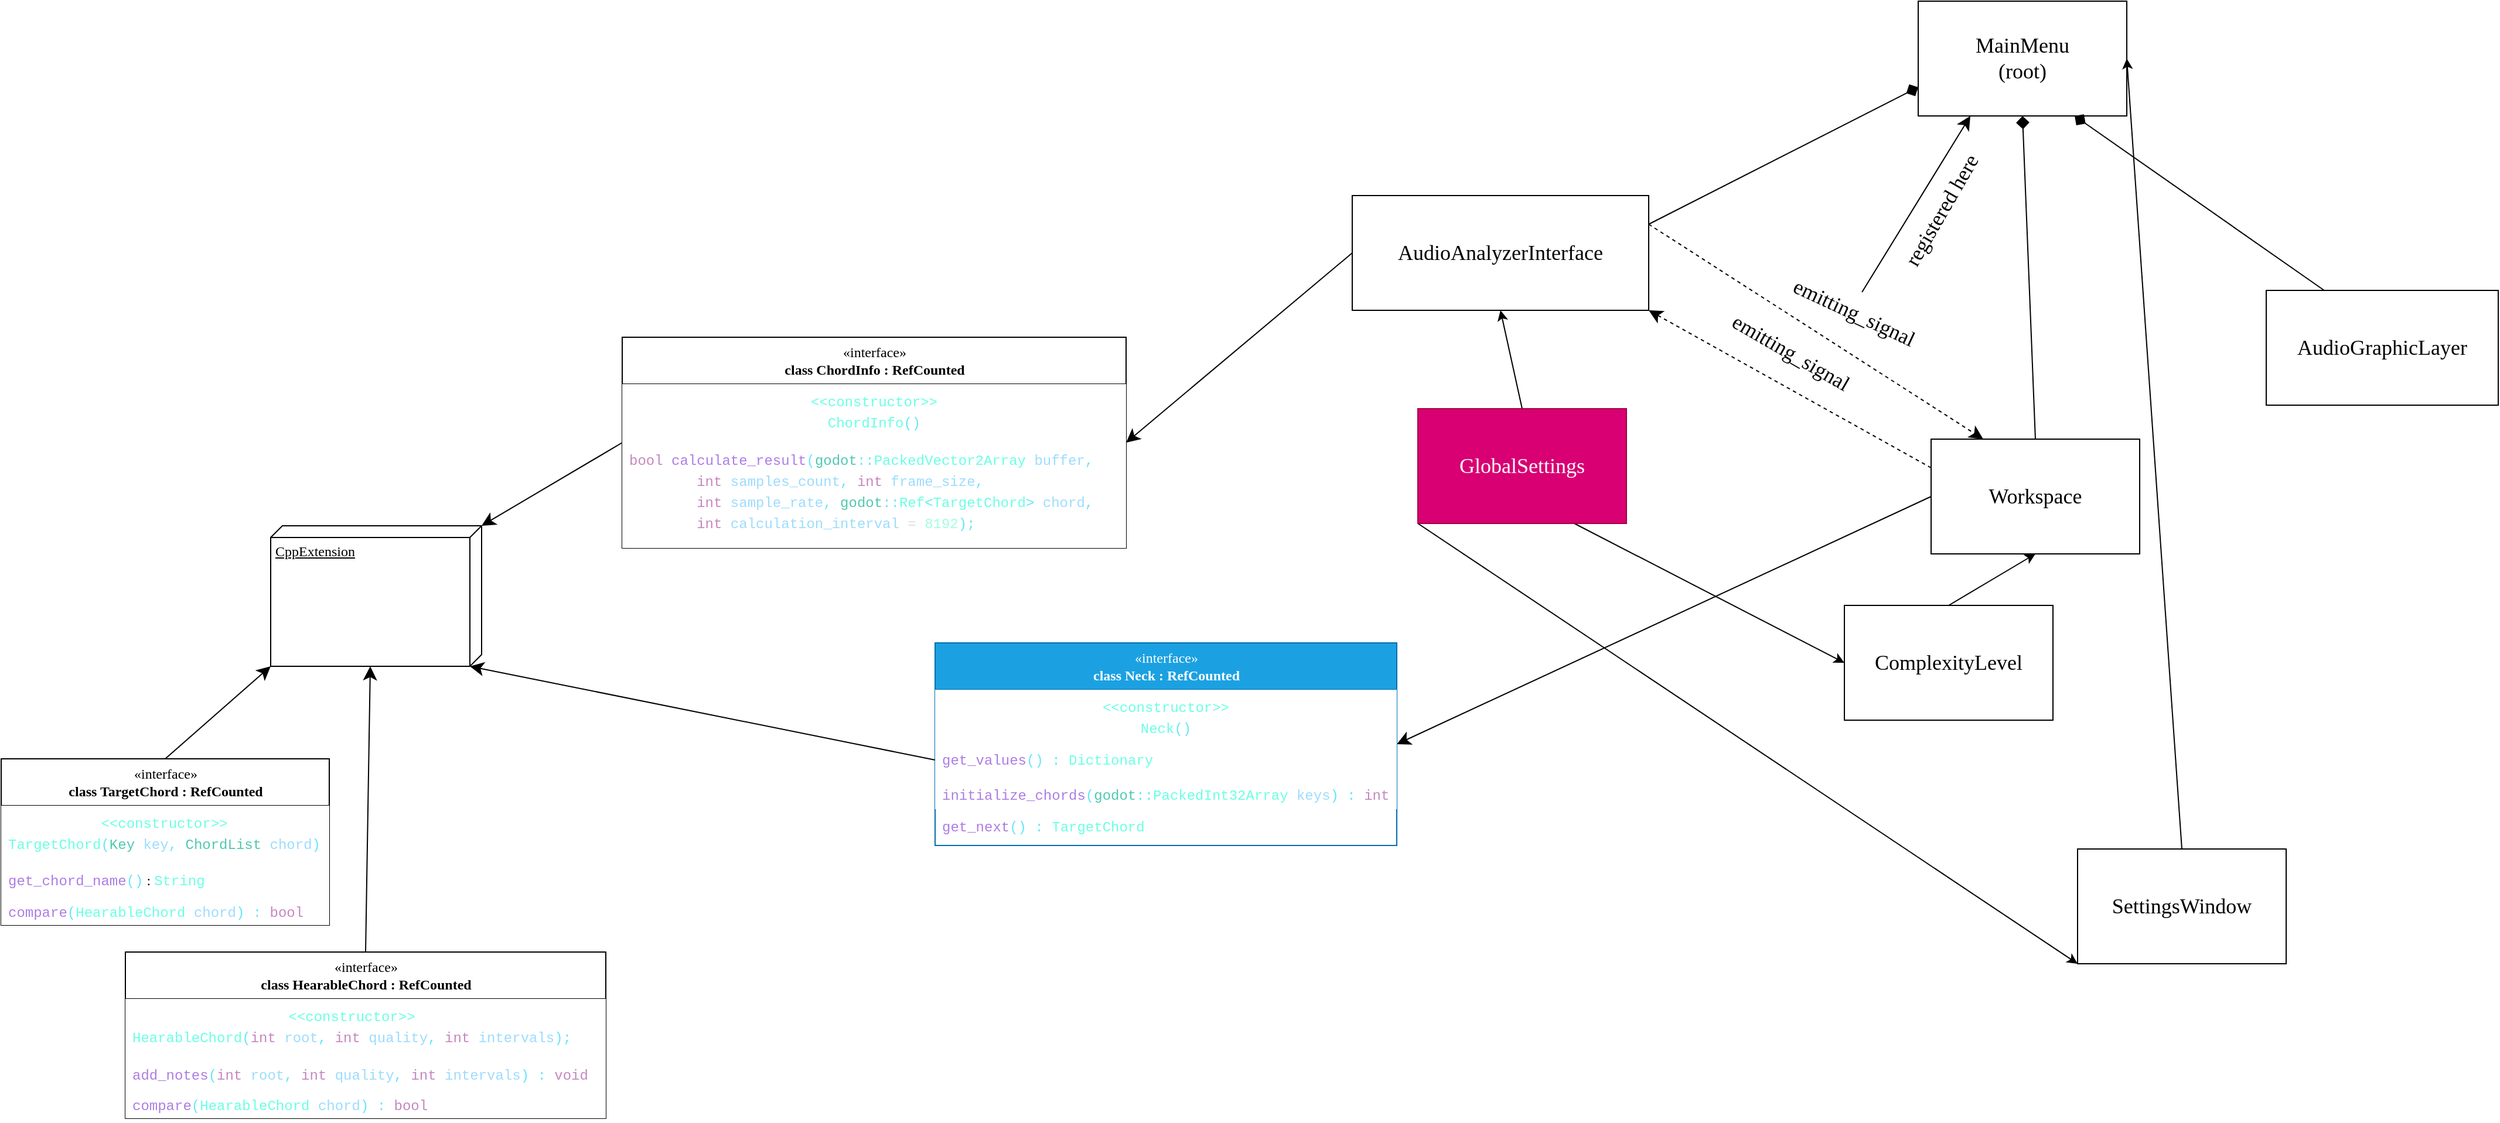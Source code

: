 <mxfile>
    <diagram id="1WU1DViDdpHLbGFzViwP" name="Page-1">
        <mxGraphModel dx="2104" dy="1174" grid="0" gridSize="10" guides="1" tooltips="1" connect="1" arrows="1" fold="1" page="0" pageScale="1" pageWidth="827" pageHeight="1169" math="0" shadow="0">
            <root>
                <mxCell id="0"/>
                <mxCell id="1" parent="0"/>
                <mxCell id="17" value="CppExtension" style="verticalAlign=top;align=left;spacingTop=8;spacingLeft=2;spacingRight=12;shape=cube;size=10;direction=south;fontStyle=4;html=1;rounded=0;labelBorderColor=none;fontFamily=JetBrains Mono;strokeColor=default;gradientColor=none;" parent="1" vertex="1">
                    <mxGeometry x="-343" y="256" width="180" height="120" as="geometry"/>
                </mxCell>
                <mxCell id="96" style="edgeStyle=none;html=1;exitX=0.5;exitY=0;exitDx=0;exitDy=0;entryX=1;entryY=1;entryDx=0;entryDy=0;entryPerimeter=0;fontFamily=JetBrains Mono;fontSize=18;startArrow=none;startFill=0;endArrow=classic;endFill=1;startSize=9;endSize=9;strokeWidth=1;" parent="1" source="29" target="17" edge="1">
                    <mxGeometry relative="1" as="geometry"/>
                </mxCell>
                <mxCell id="29" value="«interface»&lt;br&gt;&lt;b&gt;class TargetChord&lt;/b&gt;&lt;b&gt;&amp;nbsp;: RefCounted&lt;/b&gt;" style="swimlane;fontStyle=0;childLayout=stackLayout;horizontal=1;startSize=40;fillColor=default;horizontalStack=0;resizeParent=1;resizeParentMax=0;resizeLast=0;collapsible=0;marginBottom=0;labelBackgroundColor=none;labelBorderColor=none;comic=0;fontFamily=JetBrains Mono;fontSize=12;html=1;" parent="1" vertex="1">
                    <mxGeometry x="-573" y="455" width="280" height="142" as="geometry">
                        <mxRectangle x="90" y="520" width="100" height="26" as="alternateBounds"/>
                    </mxGeometry>
                </mxCell>
                <mxCell id="32" value="&lt;div style=&quot;text-align: center ; color: rgb(212 , 212 , 212) ; font-family: &amp;#34;jetbrains mono&amp;#34; , &amp;#34;menlo&amp;#34; , &amp;#34;monaco&amp;#34; , &amp;#34;courier new&amp;#34; , monospace ; line-height: 18px&quot;&gt;&lt;span style=&quot;color: #6affe4&quot;&gt;&amp;lt;&amp;lt;constructor&amp;gt;&amp;gt;&lt;/span&gt;&lt;/div&gt;&lt;div style=&quot;color: rgb(212 , 212 , 212) ; font-family: &amp;#34;jetbrains mono&amp;#34; , &amp;#34;menlo&amp;#34; , &amp;#34;monaco&amp;#34; , &amp;#34;courier new&amp;#34; , monospace ; line-height: 18px&quot;&gt;&lt;span style=&quot;color: #6affe4&quot;&gt;TargetChord&lt;/span&gt;&lt;span style=&quot;color: #66e6fa&quot;&gt;(&lt;/span&gt;&lt;span style=&quot;color: #4ec9b0&quot;&gt;Key&lt;/span&gt;&lt;span style=&quot;color: #66e6fa&quot;&gt; &lt;/span&gt;&lt;span style=&quot;color: #9cdcfe&quot;&gt;key&lt;/span&gt;&lt;span style=&quot;color: #66e6fa&quot;&gt;, &lt;/span&gt;&lt;span style=&quot;color: #4ec9b0&quot;&gt;ChordList&lt;/span&gt;&lt;span style=&quot;color: #66e6fa&quot;&gt; &lt;/span&gt;&lt;span style=&quot;color: #9cdcfe&quot;&gt;chord&lt;/span&gt;&lt;span style=&quot;color: #66e6fa&quot;&gt;)&lt;/span&gt;&lt;/div&gt;" style="text;strokeColor=none;fillColor=default;align=left;verticalAlign=top;spacingLeft=4;spacingRight=4;overflow=hidden;rotatable=0;points=[[0,0.5],[1,0.5]];portConstraint=eastwest;labelBackgroundColor=none;labelBorderColor=none;comic=0;fontFamily=JetBrains Mono;fontSize=12;html=1;" parent="29" vertex="1">
                    <mxGeometry y="40" width="280" height="50" as="geometry"/>
                </mxCell>
                <mxCell id="30" value="&lt;span style=&quot;font-family: &amp;#34;jetbrains mono&amp;#34; , &amp;#34;menlo&amp;#34; , &amp;#34;monaco&amp;#34; , &amp;#34;courier new&amp;#34; , monospace ; color: rgb(173 , 125 , 228)&quot;&gt;get_chord_name&lt;/span&gt;&lt;span style=&quot;font-family: &amp;#34;jetbrains mono&amp;#34; , &amp;#34;menlo&amp;#34; , &amp;#34;monaco&amp;#34; , &amp;#34;courier new&amp;#34; , monospace ; color: rgb(102 , 230 , 250)&quot;&gt;()&lt;/span&gt;&amp;nbsp;:&amp;nbsp;&lt;span style=&quot;color: rgb(106 , 255 , 228) ; font-family: &amp;#34;jetbrains mono&amp;#34; , &amp;#34;menlo&amp;#34; , &amp;#34;monaco&amp;#34; , &amp;#34;courier new&amp;#34; , monospace&quot;&gt;String&lt;/span&gt;" style="text;strokeColor=none;fillColor=default;align=left;verticalAlign=top;spacingLeft=4;spacingRight=4;overflow=hidden;rotatable=0;points=[[0,0.5],[1,0.5]];portConstraint=eastwest;labelBackgroundColor=none;labelBorderColor=none;comic=0;fontFamily=JetBrains Mono;fontSize=12;html=1;" parent="29" vertex="1">
                    <mxGeometry y="90" width="280" height="26" as="geometry"/>
                </mxCell>
                <mxCell id="31" value="&lt;div style=&quot;color: rgb(212 , 212 , 212) ; font-family: &amp;#34;jetbrains mono&amp;#34; , &amp;#34;menlo&amp;#34; , &amp;#34;monaco&amp;#34; , &amp;#34;courier new&amp;#34; , monospace ; line-height: 18px&quot;&gt;&lt;span style=&quot;color: #ad7de4&quot;&gt;compare&lt;/span&gt;&lt;span style=&quot;color: #66e6fa&quot;&gt;(&lt;/span&gt;&lt;span style=&quot;color: #6affe4&quot;&gt;HearableChord&lt;/span&gt;&lt;span style=&quot;color: #66e6fa&quot;&gt; &lt;/span&gt;&lt;span style=&quot;color: #9cdcfe&quot;&gt;chord&lt;/span&gt;&lt;span style=&quot;color: #66e6fa&quot;&gt;) :&amp;nbsp;&lt;/span&gt;&lt;span style=&quot;color: rgb(197 , 134 , 192) ; font-family: &amp;#34;jetbrains mono&amp;#34; , &amp;#34;menlo&amp;#34; , &amp;#34;monaco&amp;#34; , &amp;#34;courier new&amp;#34; , monospace&quot;&gt;bool&lt;/span&gt;&lt;/div&gt;" style="text;strokeColor=none;fillColor=default;align=left;verticalAlign=top;spacingLeft=4;spacingRight=4;overflow=hidden;rotatable=0;points=[[0,0.5],[1,0.5]];portConstraint=eastwest;labelBackgroundColor=none;labelBorderColor=none;comic=0;fontFamily=JetBrains Mono;fontSize=12;html=1;" parent="29" vertex="1">
                    <mxGeometry y="116" width="280" height="26" as="geometry"/>
                </mxCell>
                <mxCell id="97" style="edgeStyle=none;html=1;exitX=0.5;exitY=0;exitDx=0;exitDy=0;entryX=0;entryY=0;entryDx=120.0;entryDy=95;entryPerimeter=0;fontFamily=JetBrains Mono;fontSize=18;startArrow=none;startFill=0;endArrow=classic;endFill=1;startSize=9;endSize=9;strokeWidth=1;" parent="1" source="33" target="17" edge="1">
                    <mxGeometry relative="1" as="geometry"/>
                </mxCell>
                <mxCell id="33" value="«interface»&lt;br&gt;&lt;b&gt;class HearableChord&lt;/b&gt;&lt;b&gt;&amp;nbsp;: RefCounted&lt;/b&gt;" style="swimlane;fontStyle=0;childLayout=stackLayout;horizontal=1;startSize=40;fillColor=default;horizontalStack=0;resizeParent=1;resizeParentMax=0;resizeLast=0;collapsible=0;marginBottom=0;labelBackgroundColor=none;labelBorderColor=none;comic=0;fontFamily=JetBrains Mono;fontSize=12;html=1;" parent="1" vertex="1">
                    <mxGeometry x="-467" y="620" width="410" height="142" as="geometry">
                        <mxRectangle x="90" y="520" width="100" height="26" as="alternateBounds"/>
                    </mxGeometry>
                </mxCell>
                <mxCell id="34" value="&lt;div style=&quot;text-align: center ; color: rgb(212 , 212 , 212) ; font-family: &amp;#34;jetbrains mono&amp;#34; , &amp;#34;menlo&amp;#34; , &amp;#34;monaco&amp;#34; , &amp;#34;courier new&amp;#34; , monospace ; line-height: 18px&quot;&gt;&lt;span style=&quot;color: #6affe4&quot;&gt;&amp;lt;&amp;lt;constructor&amp;gt;&amp;gt;&lt;/span&gt;&lt;/div&gt;&lt;div style=&quot;color: rgb(212 , 212 , 212) ; font-family: &amp;#34;jetbrains mono&amp;#34; , &amp;#34;menlo&amp;#34; , &amp;#34;monaco&amp;#34; , &amp;#34;courier new&amp;#34; , monospace ; line-height: 18px&quot;&gt;&lt;div style=&quot;font-family: &amp;#34;jetbrains mono&amp;#34; , &amp;#34;menlo&amp;#34; , &amp;#34;monaco&amp;#34; , &amp;#34;courier new&amp;#34; , monospace ; line-height: 18px&quot;&gt;&lt;span style=&quot;color: #6affe4&quot;&gt;HearableChord&lt;/span&gt;&lt;span style=&quot;color: #66e6fa&quot;&gt;(&lt;/span&gt;&lt;span style=&quot;color: #c586c0&quot;&gt;int&lt;/span&gt;&lt;span style=&quot;color: #66e6fa&quot;&gt; &lt;/span&gt;&lt;span style=&quot;color: #9cdcfe&quot;&gt;root&lt;/span&gt;&lt;span style=&quot;color: #66e6fa&quot;&gt;, &lt;/span&gt;&lt;span style=&quot;color: #c586c0&quot;&gt;int&lt;/span&gt;&lt;span style=&quot;color: #66e6fa&quot;&gt; &lt;/span&gt;&lt;span style=&quot;color: #9cdcfe&quot;&gt;quality&lt;/span&gt;&lt;span style=&quot;color: #66e6fa&quot;&gt;, &lt;/span&gt;&lt;span style=&quot;color: #c586c0&quot;&gt;int&lt;/span&gt;&lt;span style=&quot;color: #66e6fa&quot;&gt; &lt;/span&gt;&lt;span style=&quot;color: #9cdcfe&quot;&gt;intervals&lt;/span&gt;&lt;span style=&quot;color: #66e6fa&quot;&gt;);&lt;/span&gt;&lt;/div&gt;&lt;/div&gt;" style="text;strokeColor=none;fillColor=default;align=left;verticalAlign=top;spacingLeft=4;spacingRight=4;overflow=hidden;rotatable=0;points=[[0,0.5],[1,0.5]];portConstraint=eastwest;labelBackgroundColor=none;labelBorderColor=none;comic=0;fontFamily=JetBrains Mono;fontSize=12;html=1;" parent="33" vertex="1">
                    <mxGeometry y="40" width="410" height="50" as="geometry"/>
                </mxCell>
                <mxCell id="35" value="&lt;div style=&quot;color: rgb(212 , 212 , 212) ; font-family: &amp;#34;jetbrains mono&amp;#34; , &amp;#34;menlo&amp;#34; , &amp;#34;monaco&amp;#34; , &amp;#34;courier new&amp;#34; , monospace ; line-height: 18px&quot;&gt;&lt;span style=&quot;color: #ad7de4&quot;&gt;add_notes&lt;/span&gt;&lt;span style=&quot;color: #66e6fa&quot;&gt;(&lt;/span&gt;&lt;span style=&quot;color: #c586c0&quot;&gt;int&lt;/span&gt;&lt;span style=&quot;color: #66e6fa&quot;&gt; &lt;/span&gt;&lt;span style=&quot;color: #9cdcfe&quot;&gt;root&lt;/span&gt;&lt;span style=&quot;color: #66e6fa&quot;&gt;, &lt;/span&gt;&lt;span style=&quot;color: #c586c0&quot;&gt;int&lt;/span&gt;&lt;span style=&quot;color: #66e6fa&quot;&gt; &lt;/span&gt;&lt;span style=&quot;color: #9cdcfe&quot;&gt;quality&lt;/span&gt;&lt;span style=&quot;color: #66e6fa&quot;&gt;, &lt;/span&gt;&lt;span style=&quot;color: #c586c0&quot;&gt;int&lt;/span&gt;&lt;span style=&quot;color: #66e6fa&quot;&gt; &lt;/span&gt;&lt;span style=&quot;color: #9cdcfe&quot;&gt;intervals&lt;/span&gt;&lt;span style=&quot;color: #66e6fa&quot;&gt;) :&amp;nbsp;&lt;/span&gt;&lt;span style=&quot;color: rgb(197 , 134 , 192) ; font-family: &amp;#34;jetbrains mono&amp;#34; , &amp;#34;menlo&amp;#34; , &amp;#34;monaco&amp;#34; , &amp;#34;courier new&amp;#34; , monospace&quot;&gt;void&lt;/span&gt;&lt;/div&gt;" style="text;strokeColor=none;fillColor=default;align=left;verticalAlign=top;spacingLeft=4;spacingRight=4;overflow=hidden;rotatable=0;points=[[0,0.5],[1,0.5]];portConstraint=eastwest;labelBackgroundColor=none;labelBorderColor=none;comic=0;fontFamily=JetBrains Mono;fontSize=12;html=1;" parent="33" vertex="1">
                    <mxGeometry y="90" width="410" height="26" as="geometry"/>
                </mxCell>
                <mxCell id="36" value="&lt;div style=&quot;color: rgb(212 , 212 , 212) ; font-family: &amp;#34;jetbrains mono&amp;#34; , &amp;#34;menlo&amp;#34; , &amp;#34;monaco&amp;#34; , &amp;#34;courier new&amp;#34; , monospace ; line-height: 18px&quot;&gt;&lt;span style=&quot;color: #ad7de4&quot;&gt;compare&lt;/span&gt;&lt;span style=&quot;color: #66e6fa&quot;&gt;(&lt;/span&gt;&lt;span style=&quot;color: #6affe4&quot;&gt;HearableChord&lt;/span&gt;&lt;span style=&quot;color: #66e6fa&quot;&gt; &lt;/span&gt;&lt;span style=&quot;color: #9cdcfe&quot;&gt;chord&lt;/span&gt;&lt;span style=&quot;color: #66e6fa&quot;&gt;) :&amp;nbsp;&lt;/span&gt;&lt;span style=&quot;color: rgb(197 , 134 , 192) ; font-family: &amp;#34;jetbrains mono&amp;#34; , &amp;#34;menlo&amp;#34; , &amp;#34;monaco&amp;#34; , &amp;#34;courier new&amp;#34; , monospace&quot;&gt;bool&lt;/span&gt;&lt;/div&gt;" style="text;strokeColor=none;fillColor=default;align=left;verticalAlign=top;spacingLeft=4;spacingRight=4;overflow=hidden;rotatable=0;points=[[0,0.5],[1,0.5]];portConstraint=eastwest;labelBackgroundColor=none;labelBorderColor=none;comic=0;fontFamily=JetBrains Mono;fontSize=12;html=1;" parent="33" vertex="1">
                    <mxGeometry y="116" width="410" height="26" as="geometry"/>
                </mxCell>
                <mxCell id="99" style="edgeStyle=none;html=1;exitX=0;exitY=0.5;exitDx=0;exitDy=0;entryX=0;entryY=0;entryDx=0;entryDy=0;entryPerimeter=0;fontFamily=JetBrains Mono;fontSize=18;startArrow=none;startFill=0;endArrow=classic;endFill=1;startSize=9;endSize=9;strokeWidth=1;" parent="1" source="71" target="17" edge="1">
                    <mxGeometry relative="1" as="geometry"/>
                </mxCell>
                <mxCell id="71" value="«interface»&lt;br&gt;&lt;b&gt;class ChordInfo : RefCounted&lt;/b&gt;" style="swimlane;fontStyle=0;childLayout=stackLayout;horizontal=1;startSize=40;fillColor=default;horizontalStack=0;resizeParent=1;resizeParentMax=0;resizeLast=0;collapsible=0;marginBottom=0;labelBackgroundColor=none;labelBorderColor=none;comic=0;fontFamily=JetBrains Mono;fontSize=12;html=1;" parent="1" vertex="1">
                    <mxGeometry x="-43" y="95" width="430" height="180" as="geometry">
                        <mxRectangle x="90" y="520" width="100" height="26" as="alternateBounds"/>
                    </mxGeometry>
                </mxCell>
                <mxCell id="72" value="&lt;div style=&quot;color: rgb(212 , 212 , 212) ; font-family: &amp;#34;jetbrains mono&amp;#34; , &amp;#34;menlo&amp;#34; , &amp;#34;monaco&amp;#34; , &amp;#34;courier new&amp;#34; , monospace ; line-height: 18px&quot;&gt;&lt;span style=&quot;color: #6affe4&quot;&gt;&amp;lt;&amp;lt;constructor&amp;gt;&amp;gt;&lt;/span&gt;&lt;/div&gt;&lt;div style=&quot;color: rgb(212 , 212 , 212) ; font-family: &amp;#34;jetbrains mono&amp;#34; , &amp;#34;menlo&amp;#34; , &amp;#34;monaco&amp;#34; , &amp;#34;courier new&amp;#34; , monospace ; line-height: 18px&quot;&gt;&lt;div style=&quot;font-family: &amp;#34;jetbrains mono&amp;#34; , &amp;#34;menlo&amp;#34; , &amp;#34;monaco&amp;#34; , &amp;#34;courier new&amp;#34; , monospace ; line-height: 18px&quot;&gt;&lt;span style=&quot;color: #6affe4&quot;&gt;ChordInfo&lt;/span&gt;&lt;span style=&quot;color: #66e6fa&quot;&gt;()&lt;/span&gt;&lt;/div&gt;&lt;/div&gt;" style="text;strokeColor=none;fillColor=default;align=center;verticalAlign=top;spacingLeft=4;spacingRight=4;overflow=hidden;rotatable=0;points=[[0,0.5],[1,0.5]];portConstraint=eastwest;labelBackgroundColor=none;labelBorderColor=none;comic=0;fontFamily=JetBrains Mono;fontSize=12;html=1;" parent="71" vertex="1">
                    <mxGeometry y="40" width="430" height="50" as="geometry"/>
                </mxCell>
                <mxCell id="73" value="&lt;div style=&quot;color: rgb(212 , 212 , 212) ; font-family: &amp;#34;jetbrains mono&amp;#34; , &amp;#34;menlo&amp;#34; , &amp;#34;monaco&amp;#34; , &amp;#34;courier new&amp;#34; , monospace ; line-height: 18px&quot;&gt;&lt;div&gt;&lt;span style=&quot;color: #c586c0&quot;&gt;bool&lt;/span&gt;&lt;span style=&quot;color: #66e6fa&quot;&gt; &lt;/span&gt;&lt;span style=&quot;color: #ad7de4&quot;&gt;calculate_result&lt;/span&gt;&lt;span style=&quot;color: #66e6fa&quot;&gt;(&lt;/span&gt;&lt;span style=&quot;color: #4ec9b0&quot;&gt;godot&lt;/span&gt;&lt;span style=&quot;color: #66e6fa&quot;&gt;::&lt;/span&gt;&lt;span style=&quot;color: #6affe4&quot;&gt;PackedVector2Array&lt;/span&gt;&lt;span style=&quot;color: #66e6fa&quot;&gt; &lt;/span&gt;&lt;span style=&quot;color: #9cdcfe&quot;&gt;buffer&lt;/span&gt;&lt;span style=&quot;color: #66e6fa&quot;&gt;,&lt;/span&gt;&lt;/div&gt;&lt;div&gt;&lt;span style=&quot;color: #66e6fa&quot;&gt;                              &lt;/span&gt;&lt;span style=&quot;color: #c586c0&quot;&gt;&lt;span style=&quot;white-space: pre&quot;&gt;&#9;&lt;/span&gt;int&lt;/span&gt;&lt;span style=&quot;color: #66e6fa&quot;&gt; &lt;/span&gt;&lt;span style=&quot;color: #9cdcfe&quot;&gt;samples_count&lt;/span&gt;&lt;span style=&quot;color: #66e6fa&quot;&gt;, &lt;/span&gt;&lt;span style=&quot;color: #c586c0&quot;&gt;int&lt;/span&gt;&lt;span style=&quot;color: #66e6fa&quot;&gt; &lt;/span&gt;&lt;span style=&quot;color: #9cdcfe&quot;&gt;frame_size&lt;/span&gt;&lt;span style=&quot;color: #66e6fa&quot;&gt;,&lt;/span&gt;&lt;/div&gt;&lt;div&gt;&lt;span style=&quot;color: #66e6fa&quot;&gt;                              &lt;/span&gt;&lt;span style=&quot;color: #c586c0&quot;&gt;&lt;span style=&quot;white-space: pre&quot;&gt;&#9;&lt;/span&gt;int&lt;/span&gt;&lt;span style=&quot;color: #66e6fa&quot;&gt; &lt;/span&gt;&lt;span style=&quot;color: #9cdcfe&quot;&gt;sample_rate&lt;/span&gt;&lt;span style=&quot;color: #66e6fa&quot;&gt;, &lt;/span&gt;&lt;span style=&quot;color: #4ec9b0&quot;&gt;godot&lt;/span&gt;&lt;span style=&quot;color: #66e6fa&quot;&gt;::&lt;/span&gt;&lt;span style=&quot;color: #6affe4&quot;&gt;Ref&lt;/span&gt;&lt;span style=&quot;color: #66e6fa&quot;&gt;&amp;lt;&lt;/span&gt;&lt;span style=&quot;color: #6affe4&quot;&gt;TargetChord&lt;/span&gt;&lt;span style=&quot;color: #66e6fa&quot;&gt;&amp;gt; &lt;/span&gt;&lt;span style=&quot;color: #9cdcfe&quot;&gt;chord&lt;/span&gt;&lt;span style=&quot;color: #66e6fa&quot;&gt;,&lt;/span&gt;&lt;/div&gt;&lt;div&gt;&lt;span style=&quot;color: #66e6fa&quot;&gt;                              &lt;/span&gt;&lt;span style=&quot;color: #c586c0&quot;&gt;&lt;span style=&quot;white-space: pre&quot;&gt;&#9;&lt;/span&gt;int&lt;/span&gt;&lt;span style=&quot;color: #66e6fa&quot;&gt; &lt;/span&gt;&lt;span style=&quot;color: #9cdcfe&quot;&gt;calculation_interval&lt;/span&gt;&lt;span style=&quot;color: #66e6fa&quot;&gt; &lt;/span&gt;&lt;span style=&quot;color: #dedfe0&quot;&gt;=&lt;/span&gt;&lt;span style=&quot;color: #66e6fa&quot;&gt; &lt;/span&gt;&lt;span style=&quot;color: #a0ffdf&quot;&gt;8192&lt;/span&gt;&lt;span style=&quot;color: #66e6fa&quot;&gt;);&lt;/span&gt;&lt;/div&gt;&lt;/div&gt;" style="text;strokeColor=none;fillColor=default;align=left;verticalAlign=top;spacingLeft=4;spacingRight=4;overflow=hidden;rotatable=0;points=[[0,0.5],[1,0.5]];portConstraint=eastwest;labelBackgroundColor=none;labelBorderColor=none;comic=0;fontFamily=JetBrains Mono;fontSize=12;html=1;" parent="71" vertex="1">
                    <mxGeometry y="90" width="430" height="90" as="geometry"/>
                </mxCell>
                <mxCell id="95" style="edgeStyle=none;html=1;exitX=1;exitY=0.5;exitDx=0;exitDy=0;entryX=0;entryY=0.5;entryDx=0;entryDy=0;fontFamily=JetBrains Mono;fontSize=18;endArrow=none;endFill=0;endSize=9;strokeWidth=1;startArrow=classic;startFill=1;startSize=9;" parent="1" source="76" target="87" edge="1">
                    <mxGeometry relative="1" as="geometry"/>
                </mxCell>
                <mxCell id="76" value="«interface»&lt;br&gt;&lt;b&gt;class Neck&lt;/b&gt;&lt;b&gt;&amp;nbsp;: RefCounted&lt;/b&gt;" style="swimlane;fontStyle=0;childLayout=stackLayout;horizontal=1;startSize=40;fillColor=#1ba1e2;horizontalStack=0;resizeParent=1;resizeParentMax=0;resizeLast=0;collapsible=0;marginBottom=0;labelBackgroundColor=none;labelBorderColor=none;comic=0;fontFamily=JetBrains Mono;fontSize=12;html=1;fontColor=#ffffff;strokeColor=#006EAF;" parent="1" vertex="1">
                    <mxGeometry x="224" y="356" width="394" height="173" as="geometry">
                        <mxRectangle x="90" y="520" width="100" height="26" as="alternateBounds"/>
                    </mxGeometry>
                </mxCell>
                <mxCell id="77" value="&lt;div style=&quot;color: rgb(212 , 212 , 212) ; font-family: &amp;#34;jetbrains mono&amp;#34; , &amp;#34;menlo&amp;#34; , &amp;#34;monaco&amp;#34; , &amp;#34;courier new&amp;#34; , monospace ; line-height: 18px&quot;&gt;&lt;span style=&quot;color: #6affe4&quot;&gt;&amp;lt;&amp;lt;constructor&amp;gt;&amp;gt;&lt;/span&gt;&lt;/div&gt;&lt;div style=&quot;color: rgb(212 , 212 , 212) ; font-family: &amp;#34;jetbrains mono&amp;#34; , &amp;#34;menlo&amp;#34; , &amp;#34;monaco&amp;#34; , &amp;#34;courier new&amp;#34; , monospace ; line-height: 18px&quot;&gt;&lt;div style=&quot;font-family: &amp;#34;jetbrains mono&amp;#34; , &amp;#34;menlo&amp;#34; , &amp;#34;monaco&amp;#34; , &amp;#34;courier new&amp;#34; , monospace ; line-height: 18px&quot;&gt;&lt;span style=&quot;color: #6affe4&quot;&gt;Neck&lt;/span&gt;&lt;span style=&quot;color: #66e6fa&quot;&gt;()&lt;/span&gt;&lt;/div&gt;&lt;/div&gt;" style="text;strokeColor=none;fillColor=default;align=center;verticalAlign=top;spacingLeft=4;spacingRight=4;overflow=hidden;rotatable=0;points=[[0,0.5],[1,0.5]];portConstraint=eastwest;labelBackgroundColor=none;labelBorderColor=none;comic=0;fontFamily=JetBrains Mono;fontSize=12;html=1;" parent="76" vertex="1">
                    <mxGeometry y="40" width="394" height="45" as="geometry"/>
                </mxCell>
                <mxCell id="78" value="&lt;div style=&quot;font-family: &amp;#34;jetbrains mono&amp;#34; , &amp;#34;menlo&amp;#34; , &amp;#34;monaco&amp;#34; , &amp;#34;courier new&amp;#34; , monospace ; line-height: 18px&quot;&gt;&lt;span style=&quot;color: rgb(173 , 125 , 228)&quot;&gt;get_values&lt;/span&gt;&lt;font color=&quot;#66e6fa&quot;&gt;() : &lt;/font&gt;&lt;font color=&quot;#6affe4&quot;&gt;Dictionary&lt;/font&gt;&lt;font color=&quot;#66e6fa&quot;&gt;&amp;nbsp;&lt;/font&gt;&lt;/div&gt;" style="text;strokeColor=none;fillColor=default;align=left;verticalAlign=top;spacingLeft=4;spacingRight=4;overflow=hidden;rotatable=0;points=[[0,0.5],[1,0.5]];portConstraint=eastwest;labelBackgroundColor=none;labelBorderColor=none;comic=0;fontFamily=JetBrains Mono;fontSize=12;html=1;" parent="76" vertex="1">
                    <mxGeometry y="85" width="394" height="30" as="geometry"/>
                </mxCell>
                <mxCell id="79" value="&lt;div style=&quot;color: rgb(212 , 212 , 212) ; font-family: &amp;#34;jetbrains mono&amp;#34; , &amp;#34;menlo&amp;#34; , &amp;#34;monaco&amp;#34; , &amp;#34;courier new&amp;#34; , monospace ; line-height: 18px&quot;&gt;&lt;div style=&quot;font-family: &amp;#34;jetbrains mono&amp;#34; , &amp;#34;menlo&amp;#34; , &amp;#34;monaco&amp;#34; , &amp;#34;courier new&amp;#34; , monospace ; line-height: 18px&quot;&gt;&lt;span style=&quot;color: #ad7de4&quot;&gt;initialize_chords&lt;/span&gt;&lt;span style=&quot;color: #66e6fa&quot;&gt;(&lt;/span&gt;&lt;span style=&quot;color: #4ec9b0&quot;&gt;godot&lt;/span&gt;&lt;span style=&quot;color: #66e6fa&quot;&gt;::&lt;/span&gt;&lt;span style=&quot;color: #6affe4&quot;&gt;PackedInt32Array&lt;/span&gt;&lt;span style=&quot;color: #66e6fa&quot;&gt; &lt;/span&gt;&lt;span style=&quot;color: #9cdcfe&quot;&gt;keys&lt;/span&gt;&lt;span style=&quot;color: #66e6fa&quot;&gt;) :&amp;nbsp;&lt;/span&gt;&lt;span style=&quot;color: rgb(197 , 134 , 192) ; font-family: &amp;#34;jetbrains mono&amp;#34; , &amp;#34;menlo&amp;#34; , &amp;#34;monaco&amp;#34; , &amp;#34;courier new&amp;#34; , monospace&quot;&gt;int&lt;/span&gt;&lt;/div&gt;&lt;/div&gt;" style="text;strokeColor=none;fillColor=default;align=left;verticalAlign=top;spacingLeft=4;spacingRight=4;overflow=hidden;rotatable=0;points=[[0,0.5],[1,0.5]];portConstraint=eastwest;labelBackgroundColor=none;labelBorderColor=none;comic=0;fontFamily=JetBrains Mono;fontSize=12;html=1;" parent="76" vertex="1">
                    <mxGeometry y="115" width="394" height="27" as="geometry"/>
                </mxCell>
                <mxCell id="82" value="&lt;div style=&quot;color: rgb(212 , 212 , 212) ; font-family: &amp;#34;jetbrains mono&amp;#34; , &amp;#34;menlo&amp;#34; , &amp;#34;monaco&amp;#34; , &amp;#34;courier new&amp;#34; , monospace ; line-height: 18px&quot;&gt;&lt;span style=&quot;color: #ad7de4&quot;&gt;get_next&lt;/span&gt;&lt;span style=&quot;color: #66e6fa&quot;&gt;() :&amp;nbsp;&lt;/span&gt;&lt;span style=&quot;color: rgb(106 , 255 , 228)&quot;&gt;TargetChord&lt;/span&gt;&lt;/div&gt;" style="text;strokeColor=none;fillColor=none;align=left;verticalAlign=top;spacingLeft=4;spacingRight=4;overflow=hidden;rotatable=0;points=[[0,0.5],[1,0.5]];portConstraint=eastwest;labelBackgroundColor=none;labelBorderColor=none;comic=0;fontFamily=JetBrains Mono;fontSize=12;fontColor=#6AFFE4;startSize=40;html=1;" parent="76" vertex="1">
                    <mxGeometry y="142" width="394" height="31" as="geometry"/>
                </mxCell>
                <mxCell id="84" value="MainMenu&lt;br&gt;(root)" style="rounded=0;whiteSpace=wrap;html=1;fontFamily=JetBrains Mono;fontSize=18;" parent="1" vertex="1">
                    <mxGeometry x="1063" y="-192" width="178" height="98" as="geometry"/>
                </mxCell>
                <mxCell id="117" style="edgeStyle=none;html=1;exitX=0.5;exitY=0;exitDx=0;exitDy=0;entryX=1;entryY=0.5;entryDx=0;entryDy=0;" parent="1" source="85" target="84" edge="1">
                    <mxGeometry relative="1" as="geometry"/>
                </mxCell>
                <mxCell id="85" value="SettingsWindow" style="rounded=0;whiteSpace=wrap;html=1;fontFamily=JetBrains Mono;fontSize=18;" parent="1" vertex="1">
                    <mxGeometry x="1199" y="532" width="178" height="98" as="geometry"/>
                </mxCell>
                <mxCell id="88" style="edgeStyle=none;html=1;exitX=0.5;exitY=0;exitDx=0;exitDy=0;entryX=0.5;entryY=1;entryDx=0;entryDy=0;fontFamily=JetBrains Mono;fontSize=18;endArrow=diamond;endFill=1;strokeWidth=1;endSize=9;" parent="1" source="87" target="84" edge="1">
                    <mxGeometry relative="1" as="geometry"/>
                </mxCell>
                <mxCell id="101" style="edgeStyle=none;html=1;exitX=0;exitY=0.25;exitDx=0;exitDy=0;entryX=1;entryY=1;entryDx=0;entryDy=0;fontFamily=JetBrains Mono;fontSize=18;startArrow=none;startFill=0;endArrow=classic;endFill=1;startSize=9;endSize=9;strokeWidth=1;dashed=1;" parent="1" source="87" target="93" edge="1">
                    <mxGeometry relative="1" as="geometry"/>
                </mxCell>
                <mxCell id="87" value="Workspace" style="rounded=0;whiteSpace=wrap;html=1;fontFamily=JetBrains Mono;fontSize=18;strokeWidth=1;" parent="1" vertex="1">
                    <mxGeometry x="1074" y="182" width="178" height="98" as="geometry"/>
                </mxCell>
                <mxCell id="92" style="edgeStyle=none;html=1;exitX=0.25;exitY=0;exitDx=0;exitDy=0;entryX=0.75;entryY=1;entryDx=0;entryDy=0;fontFamily=JetBrains Mono;fontSize=18;endArrow=diamond;endFill=1;endSize=9;strokeWidth=1;" parent="1" source="90" target="84" edge="1">
                    <mxGeometry relative="1" as="geometry"/>
                </mxCell>
                <mxCell id="90" value="AudioGraphicLayer" style="rounded=0;whiteSpace=wrap;html=1;fontFamily=JetBrains Mono;fontSize=18;strokeWidth=1;" parent="1" vertex="1">
                    <mxGeometry x="1360" y="55" width="198" height="98" as="geometry"/>
                </mxCell>
                <mxCell id="94" style="edgeStyle=none;html=1;exitX=1;exitY=0.25;exitDx=0;exitDy=0;entryX=0;entryY=0.75;entryDx=0;entryDy=0;fontFamily=JetBrains Mono;fontSize=18;endArrow=diamond;endFill=1;endSize=9;strokeWidth=1;" parent="1" source="93" target="84" edge="1">
                    <mxGeometry relative="1" as="geometry"/>
                </mxCell>
                <mxCell id="100" style="edgeStyle=none;html=1;exitX=0;exitY=0.5;exitDx=0;exitDy=0;entryX=1;entryY=0.5;entryDx=0;entryDy=0;fontFamily=JetBrains Mono;fontSize=18;startArrow=none;startFill=0;endArrow=classic;endFill=1;startSize=9;endSize=9;strokeWidth=1;" parent="1" source="93" target="71" edge="1">
                    <mxGeometry relative="1" as="geometry"/>
                </mxCell>
                <mxCell id="103" style="edgeStyle=none;html=1;exitX=1;exitY=0.25;exitDx=0;exitDy=0;entryX=0.25;entryY=0;entryDx=0;entryDy=0;dashed=1;fontFamily=JetBrains Mono;fontSize=18;startArrow=none;startFill=0;endArrow=classic;endFill=1;startSize=9;endSize=9;strokeWidth=1;" parent="1" source="93" target="87" edge="1">
                    <mxGeometry relative="1" as="geometry"/>
                </mxCell>
                <mxCell id="93" value="AudioAnalyzerInterface" style="rounded=0;whiteSpace=wrap;html=1;fontFamily=JetBrains Mono;fontSize=18;strokeWidth=1;" parent="1" vertex="1">
                    <mxGeometry x="580" y="-26" width="253" height="98" as="geometry"/>
                </mxCell>
                <mxCell id="98" style="edgeStyle=none;html=1;exitX=0;exitY=0.5;exitDx=0;exitDy=0;entryX=0;entryY=0;entryDx=120.0;entryDy=10;entryPerimeter=0;fontFamily=JetBrains Mono;fontSize=18;startArrow=none;startFill=0;endArrow=classic;endFill=1;startSize=9;endSize=9;strokeWidth=1;" parent="1" source="78" target="17" edge="1">
                    <mxGeometry relative="1" as="geometry"/>
                </mxCell>
                <mxCell id="102" value="emitting_signal" style="text;html=1;align=center;verticalAlign=middle;resizable=0;points=[];autosize=1;strokeColor=none;fillColor=none;fontFamily=JetBrains Mono;fontSize=18;rotation=30;" parent="1" vertex="1">
                    <mxGeometry x="868" y="95" width="172" height="26" as="geometry"/>
                </mxCell>
                <mxCell id="105" value="emitting_signal" style="text;html=1;align=center;verticalAlign=middle;resizable=0;points=[];autosize=1;strokeColor=none;fillColor=none;fontFamily=JetBrains Mono;fontSize=18;rotation=25;" parent="1" vertex="1">
                    <mxGeometry x="922" y="61" width="172" height="26" as="geometry"/>
                </mxCell>
                <mxCell id="107" value="" style="edgeStyle=none;orthogonalLoop=1;jettySize=auto;html=1;fontFamily=JetBrains Mono;fontSize=18;startArrow=none;startFill=0;endArrow=classic;endFill=1;startSize=9;endSize=9;strokeWidth=1;exitX=0.494;exitY=-0.224;exitDx=0;exitDy=0;exitPerimeter=0;entryX=0.25;entryY=1;entryDx=0;entryDy=0;" parent="1" source="105" target="84" edge="1">
                    <mxGeometry width="120" relative="1" as="geometry">
                        <mxPoint x="988" y="109" as="sourcePoint"/>
                        <mxPoint x="1108" y="109" as="targetPoint"/>
                        <Array as="points"/>
                    </mxGeometry>
                </mxCell>
                <mxCell id="108" value="registered here" style="text;html=1;align=center;verticalAlign=middle;resizable=0;points=[];autosize=1;strokeColor=none;fillColor=none;fontFamily=JetBrains Mono;fontSize=18;rotation=-60;" parent="1" vertex="1">
                    <mxGeometry x="997" y="-26" width="172" height="26" as="geometry"/>
                </mxCell>
                <mxCell id="111" style="edgeStyle=none;html=1;exitX=0.5;exitY=0;exitDx=0;exitDy=0;entryX=0.5;entryY=1;entryDx=0;entryDy=0;" parent="1" source="109" target="87" edge="1">
                    <mxGeometry relative="1" as="geometry"/>
                </mxCell>
                <mxCell id="109" value="ComplexityLevel" style="rounded=0;whiteSpace=wrap;html=1;fontFamily=JetBrains Mono;fontSize=18;strokeWidth=1;" parent="1" vertex="1">
                    <mxGeometry x="1000" y="324" width="178" height="98" as="geometry"/>
                </mxCell>
                <mxCell id="115" style="edgeStyle=none;html=1;exitX=0.5;exitY=0;exitDx=0;exitDy=0;entryX=0.5;entryY=1;entryDx=0;entryDy=0;" parent="1" source="112" target="93" edge="1">
                    <mxGeometry relative="1" as="geometry"/>
                </mxCell>
                <mxCell id="116" style="edgeStyle=none;html=1;exitX=0.75;exitY=1;exitDx=0;exitDy=0;entryX=0;entryY=0.5;entryDx=0;entryDy=0;" parent="1" source="112" target="109" edge="1">
                    <mxGeometry relative="1" as="geometry"/>
                </mxCell>
                <mxCell id="118" style="edgeStyle=none;html=1;exitX=0;exitY=1;exitDx=0;exitDy=0;entryX=0;entryY=1;entryDx=0;entryDy=0;" parent="1" source="112" target="85" edge="1">
                    <mxGeometry relative="1" as="geometry"/>
                </mxCell>
                <mxCell id="112" value="GlobalSettings" style="rounded=0;whiteSpace=wrap;html=1;fontFamily=JetBrains Mono;fontSize=18;strokeWidth=1;fillColor=#d80073;fontColor=#ffffff;strokeColor=#A50040;" parent="1" vertex="1">
                    <mxGeometry x="636" y="156" width="178" height="98" as="geometry"/>
                </mxCell>
            </root>
        </mxGraphModel>
    </diagram>
</mxfile>